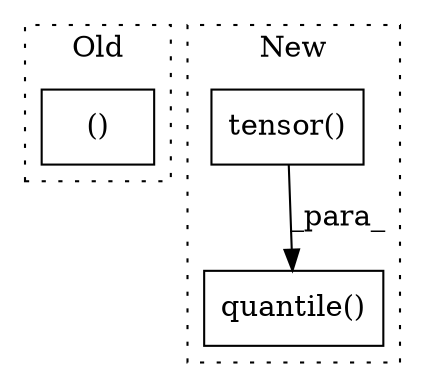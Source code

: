 digraph G {
subgraph cluster0 {
1 [label="()" a="54" s="9254" l="1156" shape="box"];
label = "Old";
style="dotted";
}
subgraph cluster1 {
2 [label="quantile()" a="75" s="10017,10066" l="15,1" shape="box"];
3 [label="tensor()" a="75" s="10035,10065" l="13,1" shape="box"];
label = "New";
style="dotted";
}
3 -> 2 [label="_para_"];
}